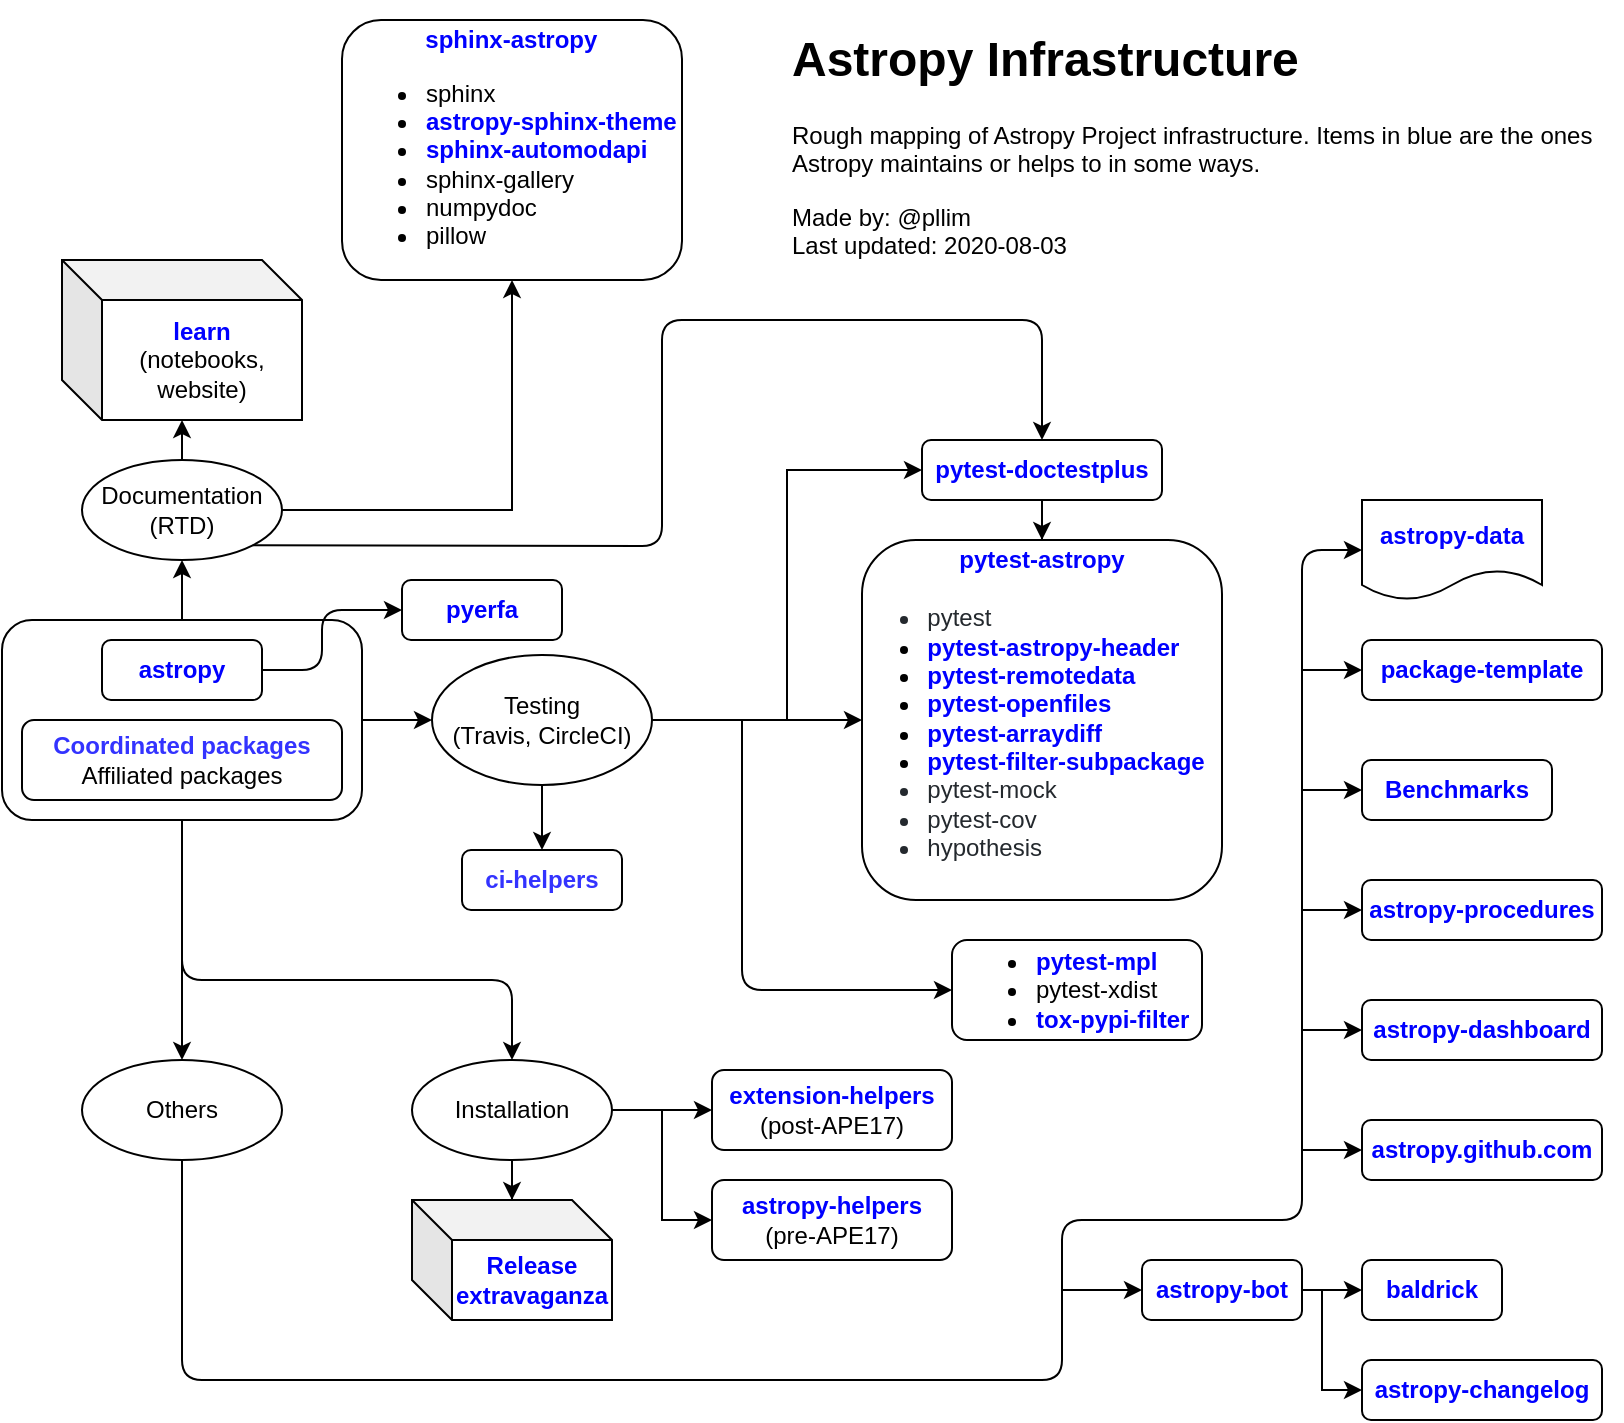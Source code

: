 <mxfile version="13.5.9" type="device"><diagram id="SHYoBJrhmeYpdZepfyd5" name="Page-1"><mxGraphModel dx="1422" dy="762" grid="1" gridSize="10" guides="1" tooltips="1" connect="1" arrows="1" fold="1" page="1" pageScale="1" pageWidth="850" pageHeight="1100" math="0" shadow="0"><root><mxCell id="0"/><mxCell id="1" parent="0"/><mxCell id="2kgyt-rJFv4qNKb83pSE-35" value="" style="edgeStyle=orthogonalEdgeStyle;rounded=0;orthogonalLoop=1;jettySize=auto;html=1;" parent="1" source="2kgyt-rJFv4qNKb83pSE-32" target="2kgyt-rJFv4qNKb83pSE-2" edge="1"><mxGeometry relative="1" as="geometry"/></mxCell><mxCell id="2kgyt-rJFv4qNKb83pSE-36" value="" style="edgeStyle=orthogonalEdgeStyle;rounded=0;orthogonalLoop=1;jettySize=auto;html=1;" parent="1" source="2kgyt-rJFv4qNKb83pSE-32" target="2kgyt-rJFv4qNKb83pSE-4" edge="1"><mxGeometry relative="1" as="geometry"/></mxCell><mxCell id="2kgyt-rJFv4qNKb83pSE-32" value="" style="rounded=1;whiteSpace=wrap;html=1;" parent="1" vertex="1"><mxGeometry x="30" y="420" width="180" height="100" as="geometry"/></mxCell><mxCell id="2kgyt-rJFv4qNKb83pSE-1" value="&lt;b&gt;&lt;font color=&quot;#3333ff&quot;&gt;Coordinated packages&lt;/font&gt;&lt;/b&gt;&lt;br&gt;Affiliated packages" style="rounded=1;whiteSpace=wrap;html=1;" parent="1" vertex="1"><mxGeometry x="40" y="470" width="160" height="40" as="geometry"/></mxCell><mxCell id="2kgyt-rJFv4qNKb83pSE-9" value="" style="edgeStyle=orthogonalEdgeStyle;rounded=0;orthogonalLoop=1;jettySize=auto;html=1;" parent="1" source="2kgyt-rJFv4qNKb83pSE-2" target="2kgyt-rJFv4qNKb83pSE-15" edge="1"><mxGeometry relative="1" as="geometry"/></mxCell><mxCell id="2kgyt-rJFv4qNKb83pSE-17" value="" style="edgeStyle=orthogonalEdgeStyle;rounded=0;orthogonalLoop=1;jettySize=auto;html=1;" parent="1" source="2kgyt-rJFv4qNKb83pSE-2" target="2kgyt-rJFv4qNKb83pSE-5" edge="1"><mxGeometry relative="1" as="geometry"/></mxCell><mxCell id="2kgyt-rJFv4qNKb83pSE-20" value="" style="edgeStyle=orthogonalEdgeStyle;rounded=0;orthogonalLoop=1;jettySize=auto;html=1;entryX=0;entryY=0.5;entryDx=0;entryDy=0;" parent="1" source="2kgyt-rJFv4qNKb83pSE-2" target="2kgyt-rJFv4qNKb83pSE-16" edge="1"><mxGeometry relative="1" as="geometry"/></mxCell><mxCell id="2kgyt-rJFv4qNKb83pSE-2" value="Testing&lt;br&gt;(Travis, CircleCI)" style="ellipse;whiteSpace=wrap;html=1;" parent="1" vertex="1"><mxGeometry x="245" y="437.5" width="110" height="65" as="geometry"/></mxCell><mxCell id="2kgyt-rJFv4qNKb83pSE-13" value="" style="edgeStyle=orthogonalEdgeStyle;rounded=0;orthogonalLoop=1;jettySize=auto;html=1;" parent="1" source="2kgyt-rJFv4qNKb83pSE-3" edge="1"><mxGeometry relative="1" as="geometry"><mxPoint x="120" y="320" as="targetPoint"/></mxGeometry></mxCell><mxCell id="2kgyt-rJFv4qNKb83pSE-42" value="" style="edgeStyle=orthogonalEdgeStyle;rounded=0;orthogonalLoop=1;jettySize=auto;html=1;entryX=0.5;entryY=1;entryDx=0;entryDy=0;" parent="1" source="2kgyt-rJFv4qNKb83pSE-3" target="2kgyt-rJFv4qNKb83pSE-10" edge="1"><mxGeometry relative="1" as="geometry"/></mxCell><mxCell id="2kgyt-rJFv4qNKb83pSE-3" value="Documentation&lt;br&gt;(RTD)" style="ellipse;whiteSpace=wrap;html=1;" parent="1" vertex="1"><mxGeometry x="70" y="340" width="100" height="50" as="geometry"/></mxCell><mxCell id="2kgyt-rJFv4qNKb83pSE-4" value="Others" style="ellipse;whiteSpace=wrap;html=1;" parent="1" vertex="1"><mxGeometry x="70" y="640" width="100" height="50" as="geometry"/></mxCell><mxCell id="2kgyt-rJFv4qNKb83pSE-5" value="&lt;b&gt;&lt;font color=&quot;#3333ff&quot;&gt;ci-helpers&lt;/font&gt;&lt;/b&gt;" style="rounded=1;whiteSpace=wrap;html=1;" parent="1" vertex="1"><mxGeometry x="260" y="535" width="80" height="30" as="geometry"/></mxCell><mxCell id="2kgyt-rJFv4qNKb83pSE-10" value="&lt;div style=&quot;text-align: center&quot;&gt;&lt;b style=&quot;color: rgb(0 , 0 , 255)&quot;&gt;sphinx-astropy&lt;/b&gt;&lt;/div&gt;&lt;div&gt;&lt;ul&gt;&lt;li&gt;sphinx&lt;/li&gt;&lt;li&gt;&lt;b&gt;&lt;font color=&quot;#0000ff&quot;&gt;astropy-sphinx-theme&lt;/font&gt;&lt;/b&gt;&lt;/li&gt;&lt;li&gt;&lt;b&gt;&lt;font color=&quot;#0000ff&quot;&gt;sphinx-automodapi&lt;/font&gt;&lt;/b&gt;&lt;/li&gt;&lt;li&gt;sphinx-gallery&lt;/li&gt;&lt;li&gt;numpydoc&lt;/li&gt;&lt;li&gt;pillow&lt;/li&gt;&lt;/ul&gt;&lt;/div&gt;" style="rounded=1;whiteSpace=wrap;html=1;align=left;" parent="1" vertex="1"><mxGeometry x="200" y="120" width="170" height="130" as="geometry"/></mxCell><mxCell id="2kgyt-rJFv4qNKb83pSE-15" value="&lt;div&gt;&lt;span&gt;&lt;b&gt;&lt;font color=&quot;#0000ff&quot;&gt;pytest-astropy&lt;/font&gt;&lt;/b&gt;&lt;/span&gt;&lt;/div&gt;&lt;div style=&quot;text-align: left&quot;&gt;&lt;span&gt;&lt;br&gt;&lt;/span&gt;&lt;/div&gt;&lt;ul style=&quot;box-sizing: border-box ; padding-left: 2em ; margin-top: 0px ; margin-bottom: 16px ; background-color: rgb(255 , 255 , 255)&quot;&gt;&lt;li style=&quot;color: rgb(36 , 41 , 46) ; text-align: left&quot;&gt;&lt;font style=&quot;font-size: 12px&quot;&gt;pytest&lt;/font&gt;&lt;/li&gt;&lt;li style=&quot;text-align: left&quot;&gt;&lt;font style=&quot;font-size: 12px&quot; color=&quot;#0000ff&quot;&gt;&lt;b&gt;pytest-astropy-header&lt;/b&gt;&lt;/font&gt;&lt;/li&gt;&lt;li style=&quot;text-align: left&quot;&gt;&lt;b&gt;&lt;font color=&quot;#0000ff&quot;&gt;pytest-remotedata&lt;/font&gt;&lt;/b&gt;&lt;/li&gt;&lt;li style=&quot;text-align: left&quot;&gt;&lt;b&gt;&lt;font color=&quot;#0000ff&quot;&gt;pytest-openfiles&lt;/font&gt;&lt;/b&gt;&lt;/li&gt;&lt;li style=&quot;text-align: left&quot;&gt;&lt;b&gt;&lt;font color=&quot;#0000ff&quot;&gt;pytest-arraydiff&lt;/font&gt;&lt;/b&gt;&lt;/li&gt;&lt;li style=&quot;text-align: left&quot;&gt;&lt;b&gt;&lt;font color=&quot;#0000ff&quot;&gt;pytest-filter-subpackage&lt;/font&gt;&lt;/b&gt;&lt;/li&gt;&lt;li style=&quot;color: rgb(36 , 41 , 46) ; text-align: left&quot;&gt;pytest-mock&lt;/li&gt;&lt;li style=&quot;color: rgb(36 , 41 , 46) ; text-align: left&quot;&gt;pytest-cov&lt;/li&gt;&lt;li style=&quot;color: rgb(36 , 41 , 46) ; text-align: left&quot;&gt;hypothesis&lt;/li&gt;&lt;/ul&gt;" style="rounded=1;whiteSpace=wrap;html=1;" parent="1" vertex="1"><mxGeometry x="460" y="380" width="180" height="180" as="geometry"/></mxCell><mxCell id="2kgyt-rJFv4qNKb83pSE-19" value="" style="edgeStyle=orthogonalEdgeStyle;rounded=0;orthogonalLoop=1;jettySize=auto;html=1;" parent="1" source="2kgyt-rJFv4qNKb83pSE-16" target="2kgyt-rJFv4qNKb83pSE-15" edge="1"><mxGeometry relative="1" as="geometry"/></mxCell><mxCell id="2kgyt-rJFv4qNKb83pSE-16" value="&lt;b&gt;&lt;font color=&quot;#0000ff&quot;&gt;pytest-doctestplus&lt;/font&gt;&lt;/b&gt;" style="rounded=1;whiteSpace=wrap;html=1;" parent="1" vertex="1"><mxGeometry x="490" y="330" width="120" height="30" as="geometry"/></mxCell><mxCell id="2kgyt-rJFv4qNKb83pSE-22" value="" style="endArrow=classic;html=1;entryX=0.5;entryY=0;entryDx=0;entryDy=0;exitX=1;exitY=1;exitDx=0;exitDy=0;" parent="1" source="2kgyt-rJFv4qNKb83pSE-3" target="2kgyt-rJFv4qNKb83pSE-16" edge="1"><mxGeometry width="50" height="50" relative="1" as="geometry"><mxPoint x="170" y="370" as="sourcePoint"/><mxPoint x="210" y="370" as="targetPoint"/><Array as="points"><mxPoint x="360" y="383"/><mxPoint x="360" y="270"/><mxPoint x="550" y="270"/></Array></mxGeometry></mxCell><mxCell id="2kgyt-rJFv4qNKb83pSE-28" value="" style="edgeStyle=orthogonalEdgeStyle;rounded=0;orthogonalLoop=1;jettySize=auto;html=1;" parent="1" source="2kgyt-rJFv4qNKb83pSE-23" target="2kgyt-rJFv4qNKb83pSE-24" edge="1"><mxGeometry relative="1" as="geometry"/></mxCell><mxCell id="2kgyt-rJFv4qNKb83pSE-51" value="" style="edgeStyle=orthogonalEdgeStyle;rounded=0;orthogonalLoop=1;jettySize=auto;html=1;entryX=0;entryY=0.5;entryDx=0;entryDy=0;" parent="1" target="2kgyt-rJFv4qNKb83pSE-50" edge="1"><mxGeometry relative="1" as="geometry"><mxPoint x="690" y="755" as="sourcePoint"/><Array as="points"><mxPoint x="690" y="805"/></Array></mxGeometry></mxCell><mxCell id="2kgyt-rJFv4qNKb83pSE-23" value="&lt;b&gt;&lt;font color=&quot;#0000ff&quot;&gt;astropy-bot&lt;/font&gt;&lt;/b&gt;" style="rounded=1;whiteSpace=wrap;html=1;" parent="1" vertex="1"><mxGeometry x="600" y="740" width="80" height="30" as="geometry"/></mxCell><mxCell id="2kgyt-rJFv4qNKb83pSE-24" value="&lt;b&gt;&lt;font color=&quot;#0000ff&quot;&gt;baldrick&lt;/font&gt;&lt;/b&gt;" style="rounded=1;whiteSpace=wrap;html=1;" parent="1" vertex="1"><mxGeometry x="710" y="740" width="70" height="30" as="geometry"/></mxCell><mxCell id="2kgyt-rJFv4qNKb83pSE-25" value="&lt;b&gt;&lt;font color=&quot;#0000ff&quot;&gt;astropy-procedures&lt;/font&gt;&lt;/b&gt;" style="rounded=1;whiteSpace=wrap;html=1;" parent="1" vertex="1"><mxGeometry x="710" y="550" width="120" height="30" as="geometry"/></mxCell><mxCell id="2kgyt-rJFv4qNKb83pSE-29" value="&lt;b&gt;&lt;font color=&quot;#0000ff&quot;&gt;pyerfa&lt;/font&gt;&lt;/b&gt;" style="rounded=1;whiteSpace=wrap;html=1;" parent="1" vertex="1"><mxGeometry x="230" y="400" width="80" height="30" as="geometry"/></mxCell><mxCell id="2kgyt-rJFv4qNKb83pSE-33" value="" style="edgeStyle=orthogonalEdgeStyle;rounded=0;orthogonalLoop=1;jettySize=auto;html=1;entryX=0.5;entryY=1;entryDx=0;entryDy=0;" parent="1" target="2kgyt-rJFv4qNKb83pSE-3" edge="1"><mxGeometry relative="1" as="geometry"><mxPoint x="120" y="420" as="sourcePoint"/><mxPoint x="120" y="400" as="targetPoint"/></mxGeometry></mxCell><mxCell id="2kgyt-rJFv4qNKb83pSE-30" value="&lt;b&gt;&lt;font color=&quot;#0000ff&quot;&gt;astropy&lt;/font&gt;&lt;/b&gt;" style="rounded=1;whiteSpace=wrap;html=1;" parent="1" vertex="1"><mxGeometry x="80" y="430" width="80" height="30" as="geometry"/></mxCell><mxCell id="2kgyt-rJFv4qNKb83pSE-37" value="&lt;b&gt;&lt;font color=&quot;#0000ff&quot;&gt;package-template&lt;/font&gt;&lt;/b&gt;" style="rounded=1;whiteSpace=wrap;html=1;" parent="1" vertex="1"><mxGeometry x="710" y="430" width="120" height="30" as="geometry"/></mxCell><mxCell id="2kgyt-rJFv4qNKb83pSE-39" value="" style="endArrow=classic;html=1;exitX=1;exitY=0.5;exitDx=0;exitDy=0;entryX=0;entryY=0.5;entryDx=0;entryDy=0;" parent="1" source="2kgyt-rJFv4qNKb83pSE-30" target="2kgyt-rJFv4qNKb83pSE-29" edge="1"><mxGeometry width="50" height="50" relative="1" as="geometry"><mxPoint x="170" y="470" as="sourcePoint"/><mxPoint x="220" y="420" as="targetPoint"/><Array as="points"><mxPoint x="190" y="445"/><mxPoint x="190" y="415"/></Array></mxGeometry></mxCell><mxCell id="2kgyt-rJFv4qNKb83pSE-40" value="&lt;ul&gt;&lt;li&gt;&lt;b&gt;&lt;font color=&quot;#0000ff&quot;&gt;pytest-mpl&lt;/font&gt;&lt;/b&gt;&lt;/li&gt;&lt;li&gt;pytest-xdist&lt;/li&gt;&lt;li&gt;&lt;b&gt;&lt;font color=&quot;#0000ff&quot;&gt;tox-pypi-filter&lt;/font&gt;&lt;/b&gt;&lt;/li&gt;&lt;/ul&gt;" style="rounded=1;whiteSpace=wrap;html=1;align=left;" parent="1" vertex="1"><mxGeometry x="505" y="580" width="125" height="50" as="geometry"/></mxCell><mxCell id="2kgyt-rJFv4qNKb83pSE-41" value="" style="endArrow=classic;html=1;entryX=0;entryY=0.5;entryDx=0;entryDy=0;" parent="1" target="2kgyt-rJFv4qNKb83pSE-40" edge="1"><mxGeometry width="50" height="50" relative="1" as="geometry"><mxPoint x="400" y="470" as="sourcePoint"/><mxPoint x="440" y="550" as="targetPoint"/><Array as="points"><mxPoint x="400" y="605"/></Array></mxGeometry></mxCell><mxCell id="2kgyt-rJFv4qNKb83pSE-43" value="&lt;b&gt;&lt;font color=&quot;#0000ff&quot;&gt;astropy.github.com&lt;/font&gt;&lt;/b&gt;" style="rounded=1;whiteSpace=wrap;html=1;" parent="1" vertex="1"><mxGeometry x="710" y="670" width="120" height="30" as="geometry"/></mxCell><mxCell id="2kgyt-rJFv4qNKb83pSE-45" value="&lt;b&gt;&lt;font color=&quot;#0000ff&quot;&gt;Benchmarks&lt;/font&gt;&lt;/b&gt;" style="rounded=1;whiteSpace=wrap;html=1;" parent="1" vertex="1"><mxGeometry x="710" y="490" width="95" height="30" as="geometry"/></mxCell><mxCell id="2kgyt-rJFv4qNKb83pSE-47" value="&lt;b style=&quot;color: rgb(0 , 0 , 255)&quot;&gt;extension-helpers&lt;/b&gt;&lt;br&gt;(post-APE17)" style="rounded=1;whiteSpace=wrap;html=1;" parent="1" vertex="1"><mxGeometry x="385" y="645" width="120" height="40" as="geometry"/></mxCell><mxCell id="2kgyt-rJFv4qNKb83pSE-48" value="&lt;b style=&quot;color: rgb(0 , 0 , 255)&quot;&gt;astropy-helpers&lt;/b&gt;&lt;br&gt;(pre-APE17)" style="rounded=1;whiteSpace=wrap;html=1;" parent="1" vertex="1"><mxGeometry x="385" y="700" width="120" height="40" as="geometry"/></mxCell><mxCell id="2kgyt-rJFv4qNKb83pSE-49" value="&lt;b&gt;&lt;font color=&quot;#0000ff&quot;&gt;astropy-dashboard&lt;/font&gt;&lt;/b&gt;" style="rounded=1;whiteSpace=wrap;html=1;" parent="1" vertex="1"><mxGeometry x="710" y="610" width="120" height="30" as="geometry"/></mxCell><mxCell id="2kgyt-rJFv4qNKb83pSE-50" value="&lt;b&gt;&lt;font color=&quot;#0000ff&quot;&gt;astropy-changelog&lt;/font&gt;&lt;/b&gt;" style="rounded=1;whiteSpace=wrap;html=1;" parent="1" vertex="1"><mxGeometry x="710" y="790" width="120" height="30" as="geometry"/></mxCell><mxCell id="2kgyt-rJFv4qNKb83pSE-52" value="&lt;b&gt;&lt;font color=&quot;#0000ff&quot;&gt;astropy-data&lt;/font&gt;&lt;/b&gt;" style="shape=document;whiteSpace=wrap;html=1;boundedLbl=1;" parent="1" vertex="1"><mxGeometry x="710" y="360" width="90" height="50" as="geometry"/></mxCell><mxCell id="2kgyt-rJFv4qNKb83pSE-53" value="&lt;b&gt;&lt;font color=&quot;#0000ff&quot;&gt;learn&lt;/font&gt;&lt;/b&gt;&lt;br&gt;&lt;span&gt;(notebooks, website)&lt;/span&gt;" style="shape=cube;whiteSpace=wrap;html=1;boundedLbl=1;backgroundOutline=1;darkOpacity=0.05;darkOpacity2=0.1;" parent="1" vertex="1"><mxGeometry x="60" y="240" width="120" height="80" as="geometry"/></mxCell><mxCell id="2kgyt-rJFv4qNKb83pSE-56" value="" style="edgeStyle=orthogonalEdgeStyle;rounded=0;orthogonalLoop=1;jettySize=auto;html=1;" parent="1" source="2kgyt-rJFv4qNKb83pSE-54" target="2kgyt-rJFv4qNKb83pSE-47" edge="1"><mxGeometry relative="1" as="geometry"/></mxCell><mxCell id="2kgyt-rJFv4qNKb83pSE-57" value="" style="edgeStyle=orthogonalEdgeStyle;rounded=0;orthogonalLoop=1;jettySize=auto;html=1;entryX=0;entryY=0.5;entryDx=0;entryDy=0;" parent="1" source="2kgyt-rJFv4qNKb83pSE-54" target="2kgyt-rJFv4qNKb83pSE-48" edge="1"><mxGeometry relative="1" as="geometry"/></mxCell><mxCell id="2kgyt-rJFv4qNKb83pSE-67" value="" style="edgeStyle=orthogonalEdgeStyle;rounded=0;orthogonalLoop=1;jettySize=auto;html=1;" parent="1" source="2kgyt-rJFv4qNKb83pSE-54" target="2kgyt-rJFv4qNKb83pSE-66" edge="1"><mxGeometry relative="1" as="geometry"/></mxCell><mxCell id="2kgyt-rJFv4qNKb83pSE-54" value="Installation" style="ellipse;whiteSpace=wrap;html=1;" parent="1" vertex="1"><mxGeometry x="235" y="640" width="100" height="50" as="geometry"/></mxCell><mxCell id="2kgyt-rJFv4qNKb83pSE-55" value="" style="endArrow=classic;html=1;entryX=0.5;entryY=0;entryDx=0;entryDy=0;" parent="1" target="2kgyt-rJFv4qNKb83pSE-54" edge="1"><mxGeometry width="50" height="50" relative="1" as="geometry"><mxPoint x="120" y="520" as="sourcePoint"/><mxPoint x="210" y="570" as="targetPoint"/><Array as="points"><mxPoint x="120" y="600"/><mxPoint x="285" y="600"/></Array></mxGeometry></mxCell><mxCell id="2kgyt-rJFv4qNKb83pSE-58" value="" style="endArrow=classic;html=1;exitX=0.5;exitY=1;exitDx=0;exitDy=0;entryX=0;entryY=0.5;entryDx=0;entryDy=0;" parent="1" source="2kgyt-rJFv4qNKb83pSE-4" target="2kgyt-rJFv4qNKb83pSE-52" edge="1"><mxGeometry width="50" height="50" relative="1" as="geometry"><mxPoint x="90" y="740" as="sourcePoint"/><mxPoint x="140" y="690" as="targetPoint"/><Array as="points"><mxPoint x="120" y="800"/><mxPoint x="560" y="800"/><mxPoint x="560" y="720"/><mxPoint x="620" y="720"/><mxPoint x="680" y="720"/><mxPoint x="680" y="385"/></Array></mxGeometry></mxCell><mxCell id="2kgyt-rJFv4qNKb83pSE-59" value="" style="endArrow=classic;html=1;entryX=0;entryY=0.5;entryDx=0;entryDy=0;" parent="1" target="2kgyt-rJFv4qNKb83pSE-37" edge="1"><mxGeometry width="50" height="50" relative="1" as="geometry"><mxPoint x="680" y="445" as="sourcePoint"/><mxPoint x="730" y="395" as="targetPoint"/></mxGeometry></mxCell><mxCell id="2kgyt-rJFv4qNKb83pSE-61" value="" style="endArrow=classic;html=1;entryX=0;entryY=0.5;entryDx=0;entryDy=0;" parent="1" target="2kgyt-rJFv4qNKb83pSE-45" edge="1"><mxGeometry width="50" height="50" relative="1" as="geometry"><mxPoint x="680" y="505" as="sourcePoint"/><mxPoint x="639.289" y="505" as="targetPoint"/></mxGeometry></mxCell><mxCell id="2kgyt-rJFv4qNKb83pSE-62" value="" style="endArrow=classic;html=1;entryX=0;entryY=0.5;entryDx=0;entryDy=0;" parent="1" target="2kgyt-rJFv4qNKb83pSE-25" edge="1"><mxGeometry width="50" height="50" relative="1" as="geometry"><mxPoint x="680" y="565" as="sourcePoint"/><mxPoint x="700" y="560" as="targetPoint"/></mxGeometry></mxCell><mxCell id="2kgyt-rJFv4qNKb83pSE-63" value="" style="endArrow=classic;html=1;entryX=0;entryY=0.5;entryDx=0;entryDy=0;" parent="1" target="2kgyt-rJFv4qNKb83pSE-49" edge="1"><mxGeometry width="50" height="50" relative="1" as="geometry"><mxPoint x="680" y="625" as="sourcePoint"/><mxPoint x="720" y="610" as="targetPoint"/></mxGeometry></mxCell><mxCell id="2kgyt-rJFv4qNKb83pSE-64" value="" style="endArrow=classic;html=1;entryX=0;entryY=0.5;entryDx=0;entryDy=0;" parent="1" target="2kgyt-rJFv4qNKb83pSE-43" edge="1"><mxGeometry width="50" height="50" relative="1" as="geometry"><mxPoint x="680" y="685" as="sourcePoint"/><mxPoint x="450" y="670" as="targetPoint"/></mxGeometry></mxCell><mxCell id="2kgyt-rJFv4qNKb83pSE-65" value="" style="endArrow=classic;html=1;entryX=0;entryY=0.5;entryDx=0;entryDy=0;" parent="1" target="2kgyt-rJFv4qNKb83pSE-23" edge="1"><mxGeometry width="50" height="50" relative="1" as="geometry"><mxPoint x="560" y="755" as="sourcePoint"/><mxPoint x="640" y="840" as="targetPoint"/></mxGeometry></mxCell><mxCell id="2kgyt-rJFv4qNKb83pSE-66" value="&lt;b&gt;&lt;font color=&quot;#0000ff&quot;&gt;Release&lt;br&gt;extravaganza&lt;/font&gt;&lt;/b&gt;" style="shape=cube;whiteSpace=wrap;html=1;boundedLbl=1;backgroundOutline=1;darkOpacity=0.05;darkOpacity2=0.1;" parent="1" vertex="1"><mxGeometry x="235" y="710" width="100" height="60" as="geometry"/></mxCell><mxCell id="2kgyt-rJFv4qNKb83pSE-68" value="&lt;h1&gt;Astropy Infrastructure&lt;/h1&gt;&lt;p&gt;Rough mapping of Astropy Project infrastructure. Items in blue are the ones Astropy maintains or helps to in some ways.&lt;/p&gt;&lt;p&gt;Made by: @pllim&lt;br&gt;Last updated: 2020-08-03&lt;/p&gt;" style="text;html=1;strokeColor=none;fillColor=none;spacing=5;spacingTop=-20;whiteSpace=wrap;overflow=hidden;rounded=0;" parent="1" vertex="1"><mxGeometry x="420" y="120" width="420" height="130" as="geometry"/></mxCell></root></mxGraphModel></diagram></mxfile>